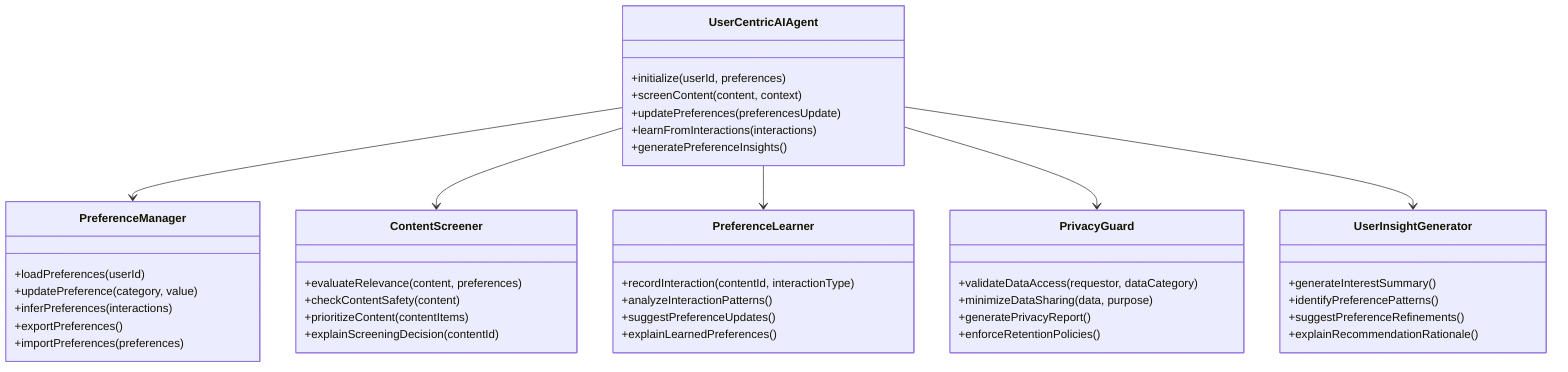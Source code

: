 classDiagram
    class UserCentricAIAgent {
        +initialize(userId, preferences)
        +screenContent(content, context)
        +updatePreferences(preferencesUpdate)
        +learnFromInteractions(interactions)
        +generatePreferenceInsights()
    }

    class PreferenceManager {
        +loadPreferences(userId)
        +updatePreference(category, value)
        +inferPreferences(interactions)
        +exportPreferences()
        +importPreferences(preferences)
    }

    class ContentScreener {
        +evaluateRelevance(content, preferences)
        +checkContentSafety(content)
        +prioritizeContent(contentItems)
        +explainScreeningDecision(contentId)
    }

    class PreferenceLearner {
        +recordInteraction(contentId, interactionType)
        +analyzeInteractionPatterns()
        +suggestPreferenceUpdates()
        +explainLearnedPreferences()
    }

    class PrivacyGuard {
        +validateDataAccess(requestor, dataCategory)
        +minimizeDataSharing(data, purpose)
        +generatePrivacyReport()
        +enforceRetentionPolicies()
    }

    class UserInsightGenerator {
        +generateInterestSummary()
        +identifyPreferencePatterns()
        +suggestPreferenceRefinements()
        +explainRecommendationRationale()
    }

    UserCentricAIAgent --> PreferenceManager
    UserCentricAIAgent --> ContentScreener
    UserCentricAIAgent --> PreferenceLearner
    UserCentricAIAgent --> PrivacyGuard
    UserCentricAIAgent --> UserInsightGenerator